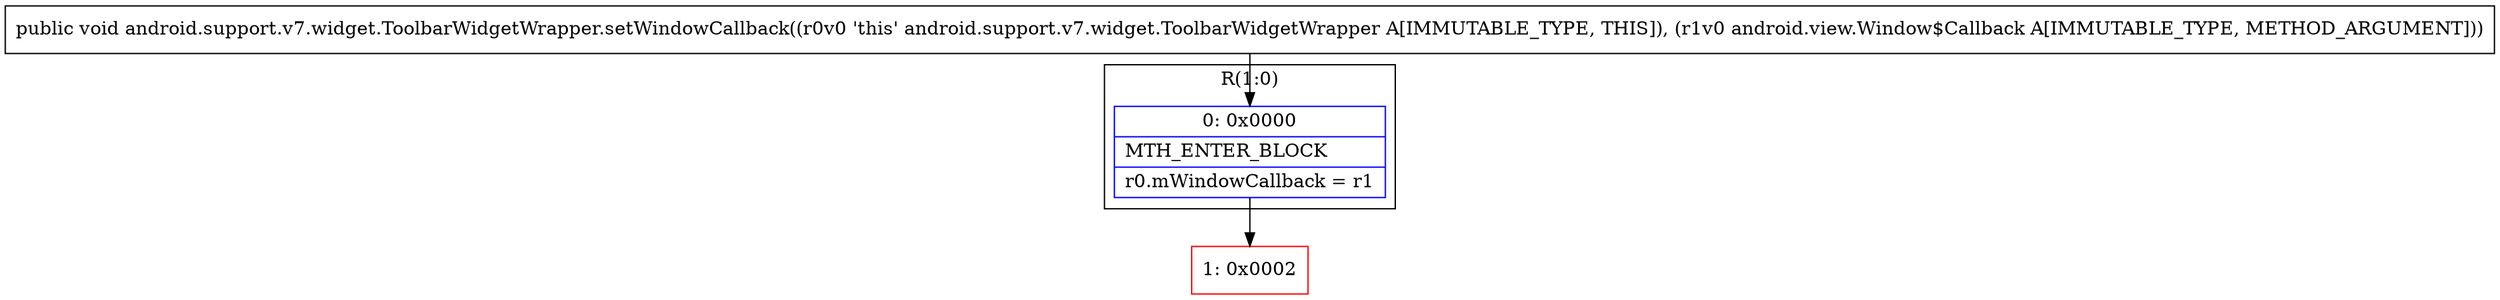 digraph "CFG forandroid.support.v7.widget.ToolbarWidgetWrapper.setWindowCallback(Landroid\/view\/Window$Callback;)V" {
subgraph cluster_Region_772638831 {
label = "R(1:0)";
node [shape=record,color=blue];
Node_0 [shape=record,label="{0\:\ 0x0000|MTH_ENTER_BLOCK\l|r0.mWindowCallback = r1\l}"];
}
Node_1 [shape=record,color=red,label="{1\:\ 0x0002}"];
MethodNode[shape=record,label="{public void android.support.v7.widget.ToolbarWidgetWrapper.setWindowCallback((r0v0 'this' android.support.v7.widget.ToolbarWidgetWrapper A[IMMUTABLE_TYPE, THIS]), (r1v0 android.view.Window$Callback A[IMMUTABLE_TYPE, METHOD_ARGUMENT])) }"];
MethodNode -> Node_0;
Node_0 -> Node_1;
}

